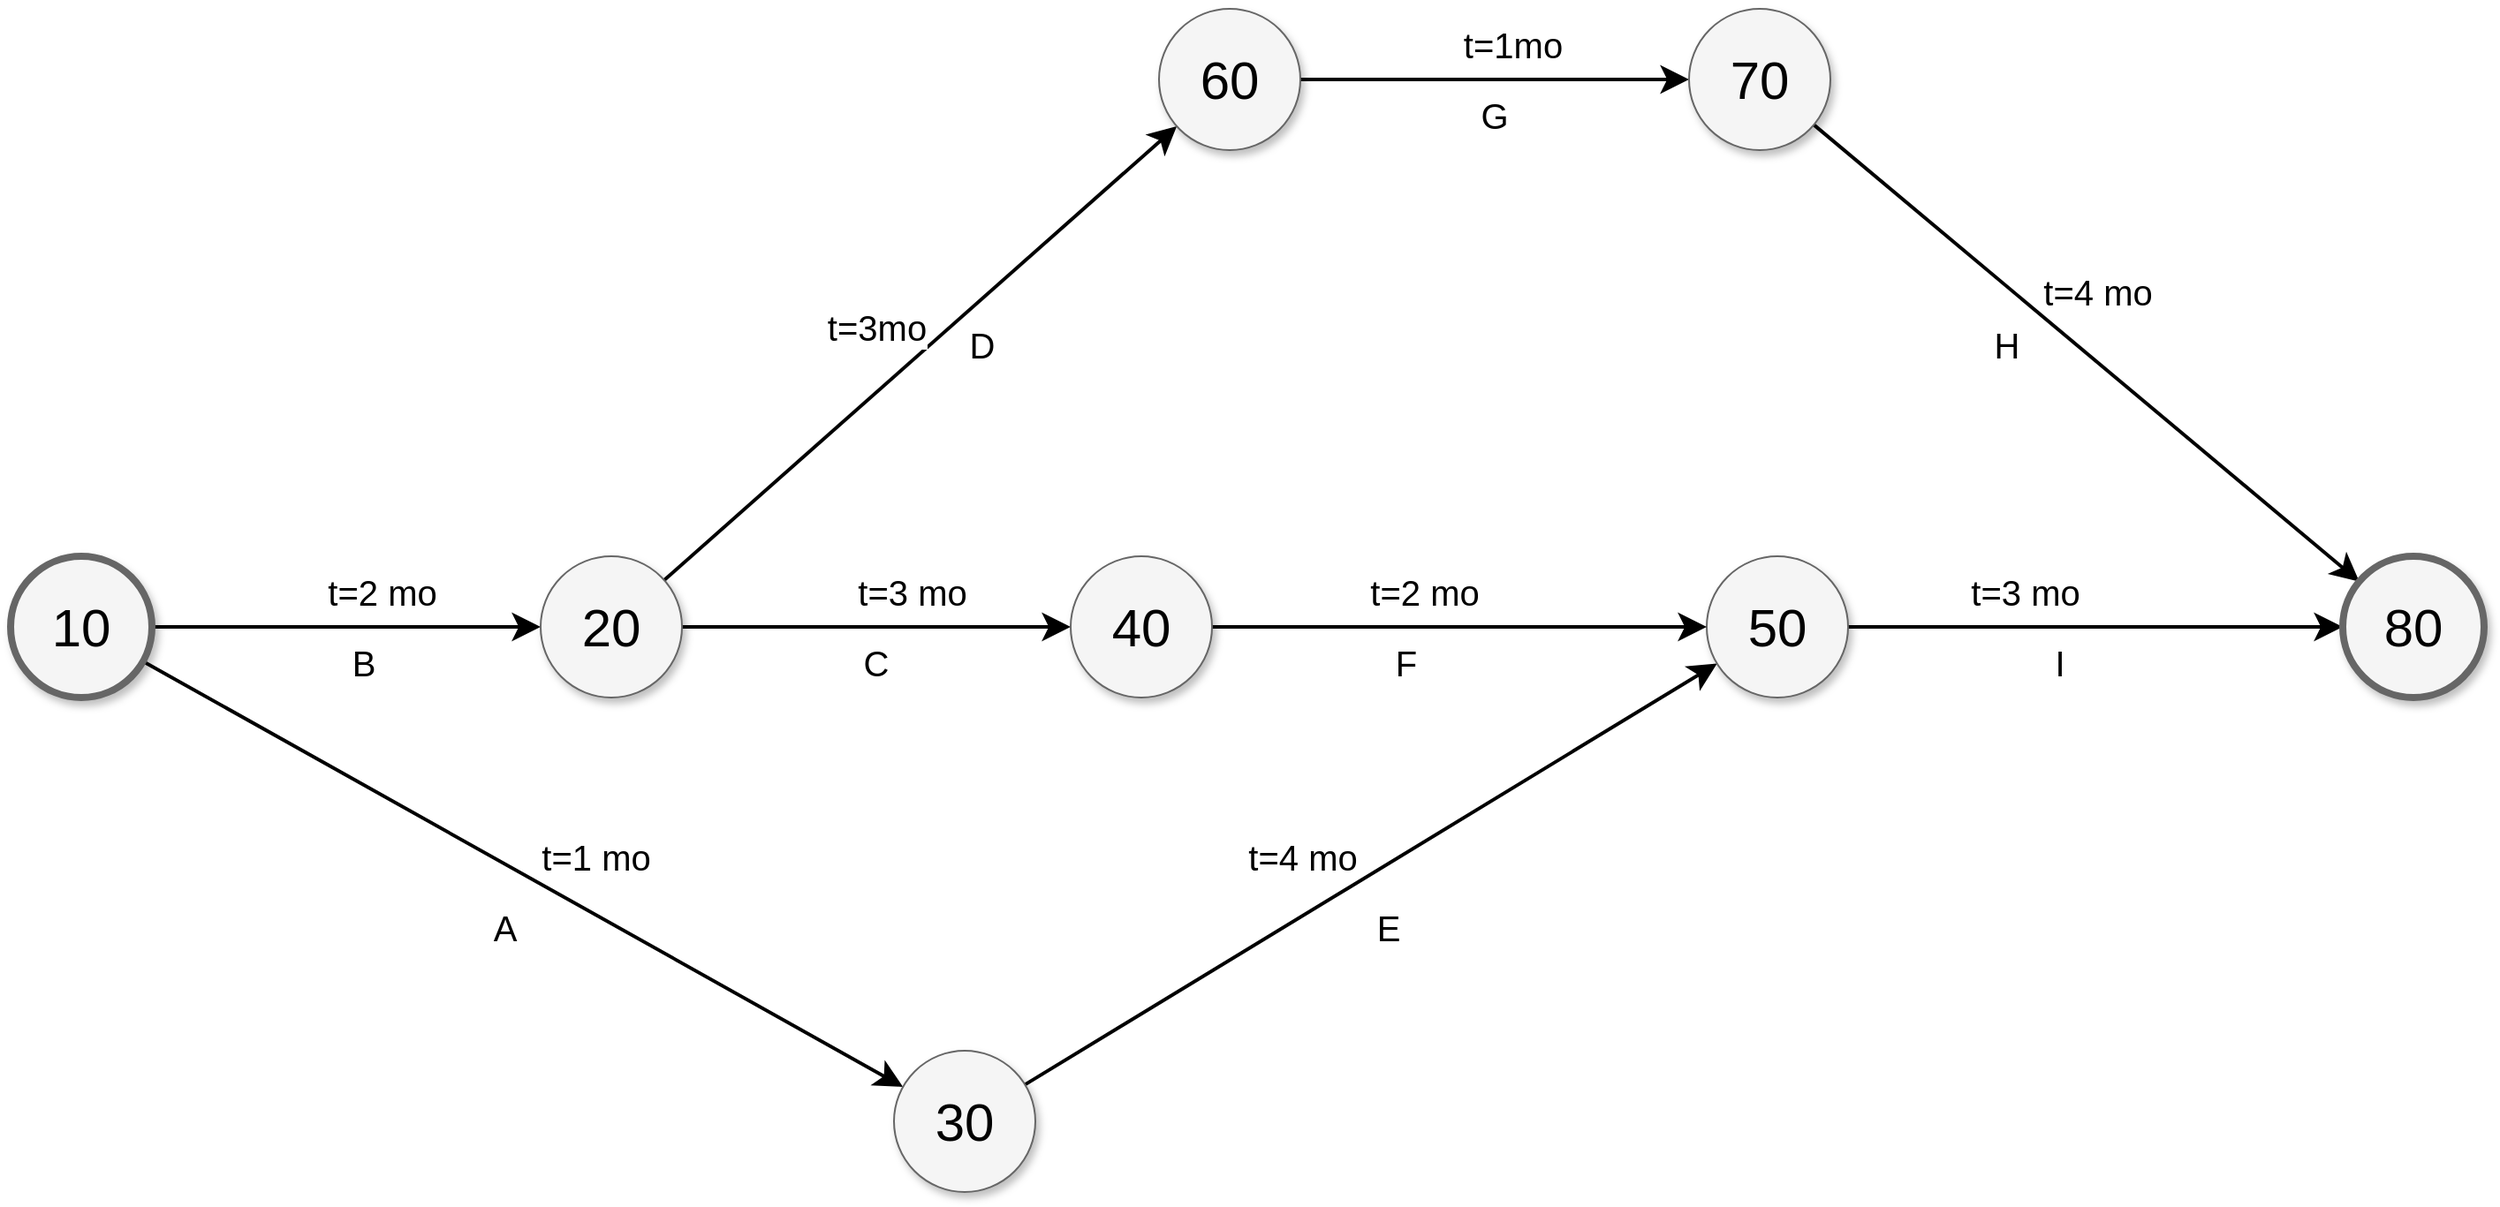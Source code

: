 <mxfile version="13.8.6" type="github"><diagram name="Page-1" id="ff44883e-f642-bcb2-894b-16b3d25a3f0b"><mxGraphModel dx="1656" dy="822" grid="1" gridSize="10" guides="1" tooltips="1" connect="1" arrows="1" fold="1" page="1" pageScale="1.5" pageWidth="1169" pageHeight="826" background="#ffffff" math="0" shadow="0"><root><mxCell id="0" style=";html=1;"/><mxCell id="1" style=";html=1;" parent="0"/><mxCell id="f0bcc99304e6f5a-9" style="edgeStyle=none;curved=1;html=1;startSize=10;endArrow=classic;endFill=1;endSize=10;strokeColor=#000000;strokeWidth=2;fontSize=12;" parent="1" source="f0bcc99304e6f5a-1" target="f0bcc99304e6f5a-2" edge="1"><mxGeometry relative="1" as="geometry"/></mxCell><mxCell id="f0bcc99304e6f5a-18" value="t=2 mo" style="text;html=1;resizable=0;points=[];align=center;verticalAlign=middle;labelBackgroundColor=none;fontSize=20;" parent="f0bcc99304e6f5a-9" vertex="1" connectable="0"><mxGeometry x="0.255" y="-5" relative="1" as="geometry"><mxPoint x="-8" y="-25" as="offset"/></mxGeometry></mxCell><mxCell id="f0bcc99304e6f5a-16" style="edgeStyle=none;curved=1;html=1;startSize=10;endFill=1;endSize=10;strokeWidth=2;fontSize=12;" parent="1" source="f0bcc99304e6f5a-1" target="f0bcc99304e6f5a-3" edge="1"><mxGeometry relative="1" as="geometry"/></mxCell><mxCell id="f0bcc99304e6f5a-19" value="t=1 mo" style="text;html=1;resizable=0;points=[];align=center;verticalAlign=middle;labelBackgroundColor=#ffffff;fontSize=20;" parent="f0bcc99304e6f5a-16" vertex="1" connectable="0"><mxGeometry x="-0.074" y="-2" relative="1" as="geometry"><mxPoint x="57" y="-3" as="offset"/></mxGeometry></mxCell><mxCell id="f0bcc99304e6f5a-1" value="10" style="ellipse;whiteSpace=wrap;html=1;rounded=0;shadow=1;strokeColor=#666666;strokeWidth=4;fontSize=30;align=center;fillColor=#f5f5f5;" parent="1" vertex="1"><mxGeometry x="170" y="570" width="80" height="80" as="geometry"/></mxCell><mxCell id="f0bcc99304e6f5a-10" style="edgeStyle=none;curved=1;html=1;startSize=10;endFill=1;endSize=10;strokeWidth=2;fontSize=12;" parent="1" source="f0bcc99304e6f5a-2" target="f0bcc99304e6f5a-6" edge="1"><mxGeometry relative="1" as="geometry"/></mxCell><mxCell id="f0bcc99304e6f5a-20" value="t=3 mo" style="text;html=1;resizable=0;points=[];align=center;verticalAlign=middle;labelBackgroundColor=#ffffff;fontSize=20;" parent="f0bcc99304e6f5a-10" vertex="1" connectable="0"><mxGeometry x="0.154" relative="1" as="geometry"><mxPoint x="3" y="-20" as="offset"/></mxGeometry></mxCell><mxCell id="f0bcc99304e6f5a-11" style="edgeStyle=none;curved=1;html=1;startSize=10;endFill=1;endSize=10;strokeWidth=2;fontSize=12;" parent="1" source="f0bcc99304e6f5a-2" target="f0bcc99304e6f5a-5" edge="1"><mxGeometry relative="1" as="geometry"/></mxCell><mxCell id="f0bcc99304e6f5a-24" value="t=3mo" style="text;html=1;resizable=0;points=[];align=center;verticalAlign=middle;labelBackgroundColor=#ffffff;fontSize=20;" parent="f0bcc99304e6f5a-11" vertex="1" connectable="0"><mxGeometry x="0.167" y="-3" relative="1" as="geometry"><mxPoint x="-51" y="4" as="offset"/></mxGeometry></mxCell><mxCell id="f0bcc99304e6f5a-2" value="20" style="ellipse;whiteSpace=wrap;html=1;rounded=0;shadow=1;strokeColor=#666666;strokeWidth=1;fontSize=30;align=center;fillColor=#f5f5f5;" parent="1" vertex="1"><mxGeometry x="470" y="570" width="80" height="80" as="geometry"/></mxCell><mxCell id="f0bcc99304e6f5a-17" style="edgeStyle=none;curved=1;html=1;startSize=10;endFill=1;endSize=10;strokeWidth=2;fontSize=12;" parent="1" source="f0bcc99304e6f5a-3" target="f0bcc99304e6f5a-4" edge="1"><mxGeometry relative="1" as="geometry"/></mxCell><mxCell id="f0bcc99304e6f5a-27" value="t=4 mo" style="text;html=1;resizable=0;points=[];align=center;verticalAlign=middle;labelBackgroundColor=#ffffff;fontSize=20;" parent="f0bcc99304e6f5a-17" vertex="1" connectable="0"><mxGeometry x="-0.132" y="-6" relative="1" as="geometry"><mxPoint x="-17" y="-31" as="offset"/></mxGeometry></mxCell><mxCell id="f0bcc99304e6f5a-3" value="30" style="ellipse;whiteSpace=wrap;html=1;rounded=0;shadow=1;strokeColor=#666666;strokeWidth=1;fontSize=30;align=center;fillColor=#f5f5f5;" parent="1" vertex="1"><mxGeometry x="670" y="850" width="80" height="80" as="geometry"/></mxCell><mxCell id="f0bcc99304e6f5a-15" style="edgeStyle=none;curved=1;html=1;startSize=10;endFill=1;endSize=10;strokeWidth=2;fontSize=12;" parent="1" source="f0bcc99304e6f5a-4" target="f0bcc99304e6f5a-8" edge="1"><mxGeometry relative="1" as="geometry"/></mxCell><mxCell id="f0bcc99304e6f5a-23" value="t=3 mo" style="text;html=1;resizable=0;points=[];align=center;verticalAlign=middle;labelBackgroundColor=#ffffff;fontSize=20;" parent="f0bcc99304e6f5a-15" vertex="1" connectable="0"><mxGeometry x="-0.414" y="-1" relative="1" as="geometry"><mxPoint x="18" y="-21" as="offset"/></mxGeometry></mxCell><mxCell id="f0bcc99304e6f5a-4" value="50" style="ellipse;whiteSpace=wrap;html=1;rounded=0;shadow=1;strokeColor=#666666;strokeWidth=1;fontSize=30;align=center;fillColor=#f5f5f5;" parent="1" vertex="1"><mxGeometry x="1130" y="570" width="80" height="80" as="geometry"/></mxCell><mxCell id="f0bcc99304e6f5a-12" style="edgeStyle=none;curved=1;html=1;startSize=10;endFill=1;endSize=10;strokeWidth=2;fontSize=12;" parent="1" source="f0bcc99304e6f5a-5" target="f0bcc99304e6f5a-7" edge="1"><mxGeometry relative="1" as="geometry"/></mxCell><mxCell id="f0bcc99304e6f5a-25" value="t=1mo" style="text;html=1;resizable=0;points=[];align=center;verticalAlign=middle;labelBackgroundColor=#ffffff;fontSize=20;" parent="f0bcc99304e6f5a-12" vertex="1" connectable="0"><mxGeometry x="-0.073" y="-5" relative="1" as="geometry"><mxPoint x="18" y="-25" as="offset"/></mxGeometry></mxCell><mxCell id="f0bcc99304e6f5a-5" value="60" style="ellipse;whiteSpace=wrap;html=1;rounded=0;shadow=1;strokeColor=#666666;strokeWidth=1;fontSize=30;align=center;fillColor=#f5f5f5;" parent="1" vertex="1"><mxGeometry x="820" y="260" width="80" height="80" as="geometry"/></mxCell><mxCell id="f0bcc99304e6f5a-14" style="edgeStyle=none;curved=1;html=1;startSize=10;endFill=1;endSize=10;strokeWidth=2;fontSize=12;" parent="1" source="f0bcc99304e6f5a-6" target="f0bcc99304e6f5a-4" edge="1"><mxGeometry relative="1" as="geometry"/></mxCell><mxCell id="f0bcc99304e6f5a-22" value="t=2 mo" style="text;html=1;resizable=0;points=[];align=center;verticalAlign=middle;labelBackgroundColor=#ffffff;fontSize=20;" parent="f0bcc99304e6f5a-14" vertex="1" connectable="0"><mxGeometry x="-0.349" y="-1" relative="1" as="geometry"><mxPoint x="29" y="-21" as="offset"/></mxGeometry></mxCell><mxCell id="f0bcc99304e6f5a-6" value="40" style="ellipse;whiteSpace=wrap;html=1;rounded=0;shadow=1;strokeColor=#666666;strokeWidth=1;fontSize=30;align=center;fillColor=#f5f5f5;" parent="1" vertex="1"><mxGeometry x="770" y="570" width="80" height="80" as="geometry"/></mxCell><mxCell id="f0bcc99304e6f5a-13" style="edgeStyle=none;curved=1;html=1;startSize=10;endFill=1;endSize=10;strokeWidth=2;fontSize=12;" parent="1" source="f0bcc99304e6f5a-7" target="f0bcc99304e6f5a-8" edge="1"><mxGeometry relative="1" as="geometry"/></mxCell><mxCell id="f0bcc99304e6f5a-26" value="t=4 mo" style="text;html=1;resizable=0;points=[];align=center;verticalAlign=middle;labelBackgroundColor=#ffffff;fontSize=20;" parent="f0bcc99304e6f5a-13" vertex="1" connectable="0"><mxGeometry x="-0.266" y="2" relative="1" as="geometry"><mxPoint x="45" y="1" as="offset"/></mxGeometry></mxCell><mxCell id="f0bcc99304e6f5a-7" value="70" style="ellipse;whiteSpace=wrap;html=1;rounded=0;shadow=1;strokeColor=#666666;strokeWidth=1;fontSize=30;align=center;fillColor=#f5f5f5;" parent="1" vertex="1"><mxGeometry x="1120" y="260" width="80" height="80" as="geometry"/></mxCell><mxCell id="f0bcc99304e6f5a-8" value="80" style="ellipse;whiteSpace=wrap;html=1;rounded=0;shadow=1;strokeColor=#666666;strokeWidth=4;fontSize=30;align=center;fillColor=#f5f5f5;" parent="1" vertex="1"><mxGeometry x="1490" y="570" width="80" height="80" as="geometry"/></mxCell><mxCell id="f0bcc99304e6f5a-28" value="A" style="text;html=1;strokeColor=none;fillColor=none;align=center;verticalAlign=middle;whiteSpace=wrap;rounded=0;shadow=1;labelBackgroundColor=none;fontSize=20;" parent="1" vertex="1"><mxGeometry x="430" y="770" width="40" height="20" as="geometry"/></mxCell><mxCell id="f0bcc99304e6f5a-29" value="B" style="text;html=1;strokeColor=none;fillColor=none;align=center;verticalAlign=middle;whiteSpace=wrap;rounded=0;shadow=1;labelBackgroundColor=none;fontSize=20;" parent="1" vertex="1"><mxGeometry x="350" y="620" width="40" height="20" as="geometry"/></mxCell><mxCell id="f0bcc99304e6f5a-30" value="C" style="text;html=1;strokeColor=none;fillColor=none;align=center;verticalAlign=middle;whiteSpace=wrap;rounded=0;shadow=1;labelBackgroundColor=none;fontSize=20;" parent="1" vertex="1"><mxGeometry x="640" y="620" width="40" height="20" as="geometry"/></mxCell><mxCell id="f0bcc99304e6f5a-31" value="D" style="text;html=1;strokeColor=none;fillColor=none;align=center;verticalAlign=middle;whiteSpace=wrap;rounded=0;shadow=1;labelBackgroundColor=none;fontSize=20;" parent="1" vertex="1"><mxGeometry x="700" y="440" width="40" height="20" as="geometry"/></mxCell><mxCell id="f0bcc99304e6f5a-32" value="E" style="text;html=1;strokeColor=none;fillColor=none;align=center;verticalAlign=middle;whiteSpace=wrap;rounded=0;shadow=1;labelBackgroundColor=none;fontSize=20;" parent="1" vertex="1"><mxGeometry x="930" y="770" width="40" height="20" as="geometry"/></mxCell><mxCell id="f0bcc99304e6f5a-33" value="F" style="text;html=1;strokeColor=none;fillColor=none;align=center;verticalAlign=middle;whiteSpace=wrap;rounded=0;shadow=1;labelBackgroundColor=none;fontSize=20;" parent="1" vertex="1"><mxGeometry x="940" y="620" width="40" height="20" as="geometry"/></mxCell><mxCell id="f0bcc99304e6f5a-34" value="G" style="text;html=1;strokeColor=none;fillColor=none;align=center;verticalAlign=middle;whiteSpace=wrap;rounded=0;shadow=1;labelBackgroundColor=none;fontSize=20;" parent="1" vertex="1"><mxGeometry x="990" y="310" width="40" height="20" as="geometry"/></mxCell><mxCell id="f0bcc99304e6f5a-35" value="H" style="text;html=1;strokeColor=none;fillColor=none;align=center;verticalAlign=middle;whiteSpace=wrap;rounded=0;shadow=1;labelBackgroundColor=none;fontSize=20;" parent="1" vertex="1"><mxGeometry x="1280" y="440" width="40" height="20" as="geometry"/></mxCell><mxCell id="f0bcc99304e6f5a-36" value="I" style="text;html=1;strokeColor=none;fillColor=none;align=center;verticalAlign=middle;whiteSpace=wrap;rounded=0;shadow=1;labelBackgroundColor=none;fontSize=20;" parent="1" vertex="1"><mxGeometry x="1310" y="620" width="40" height="20" as="geometry"/></mxCell></root></mxGraphModel></diagram></mxfile>